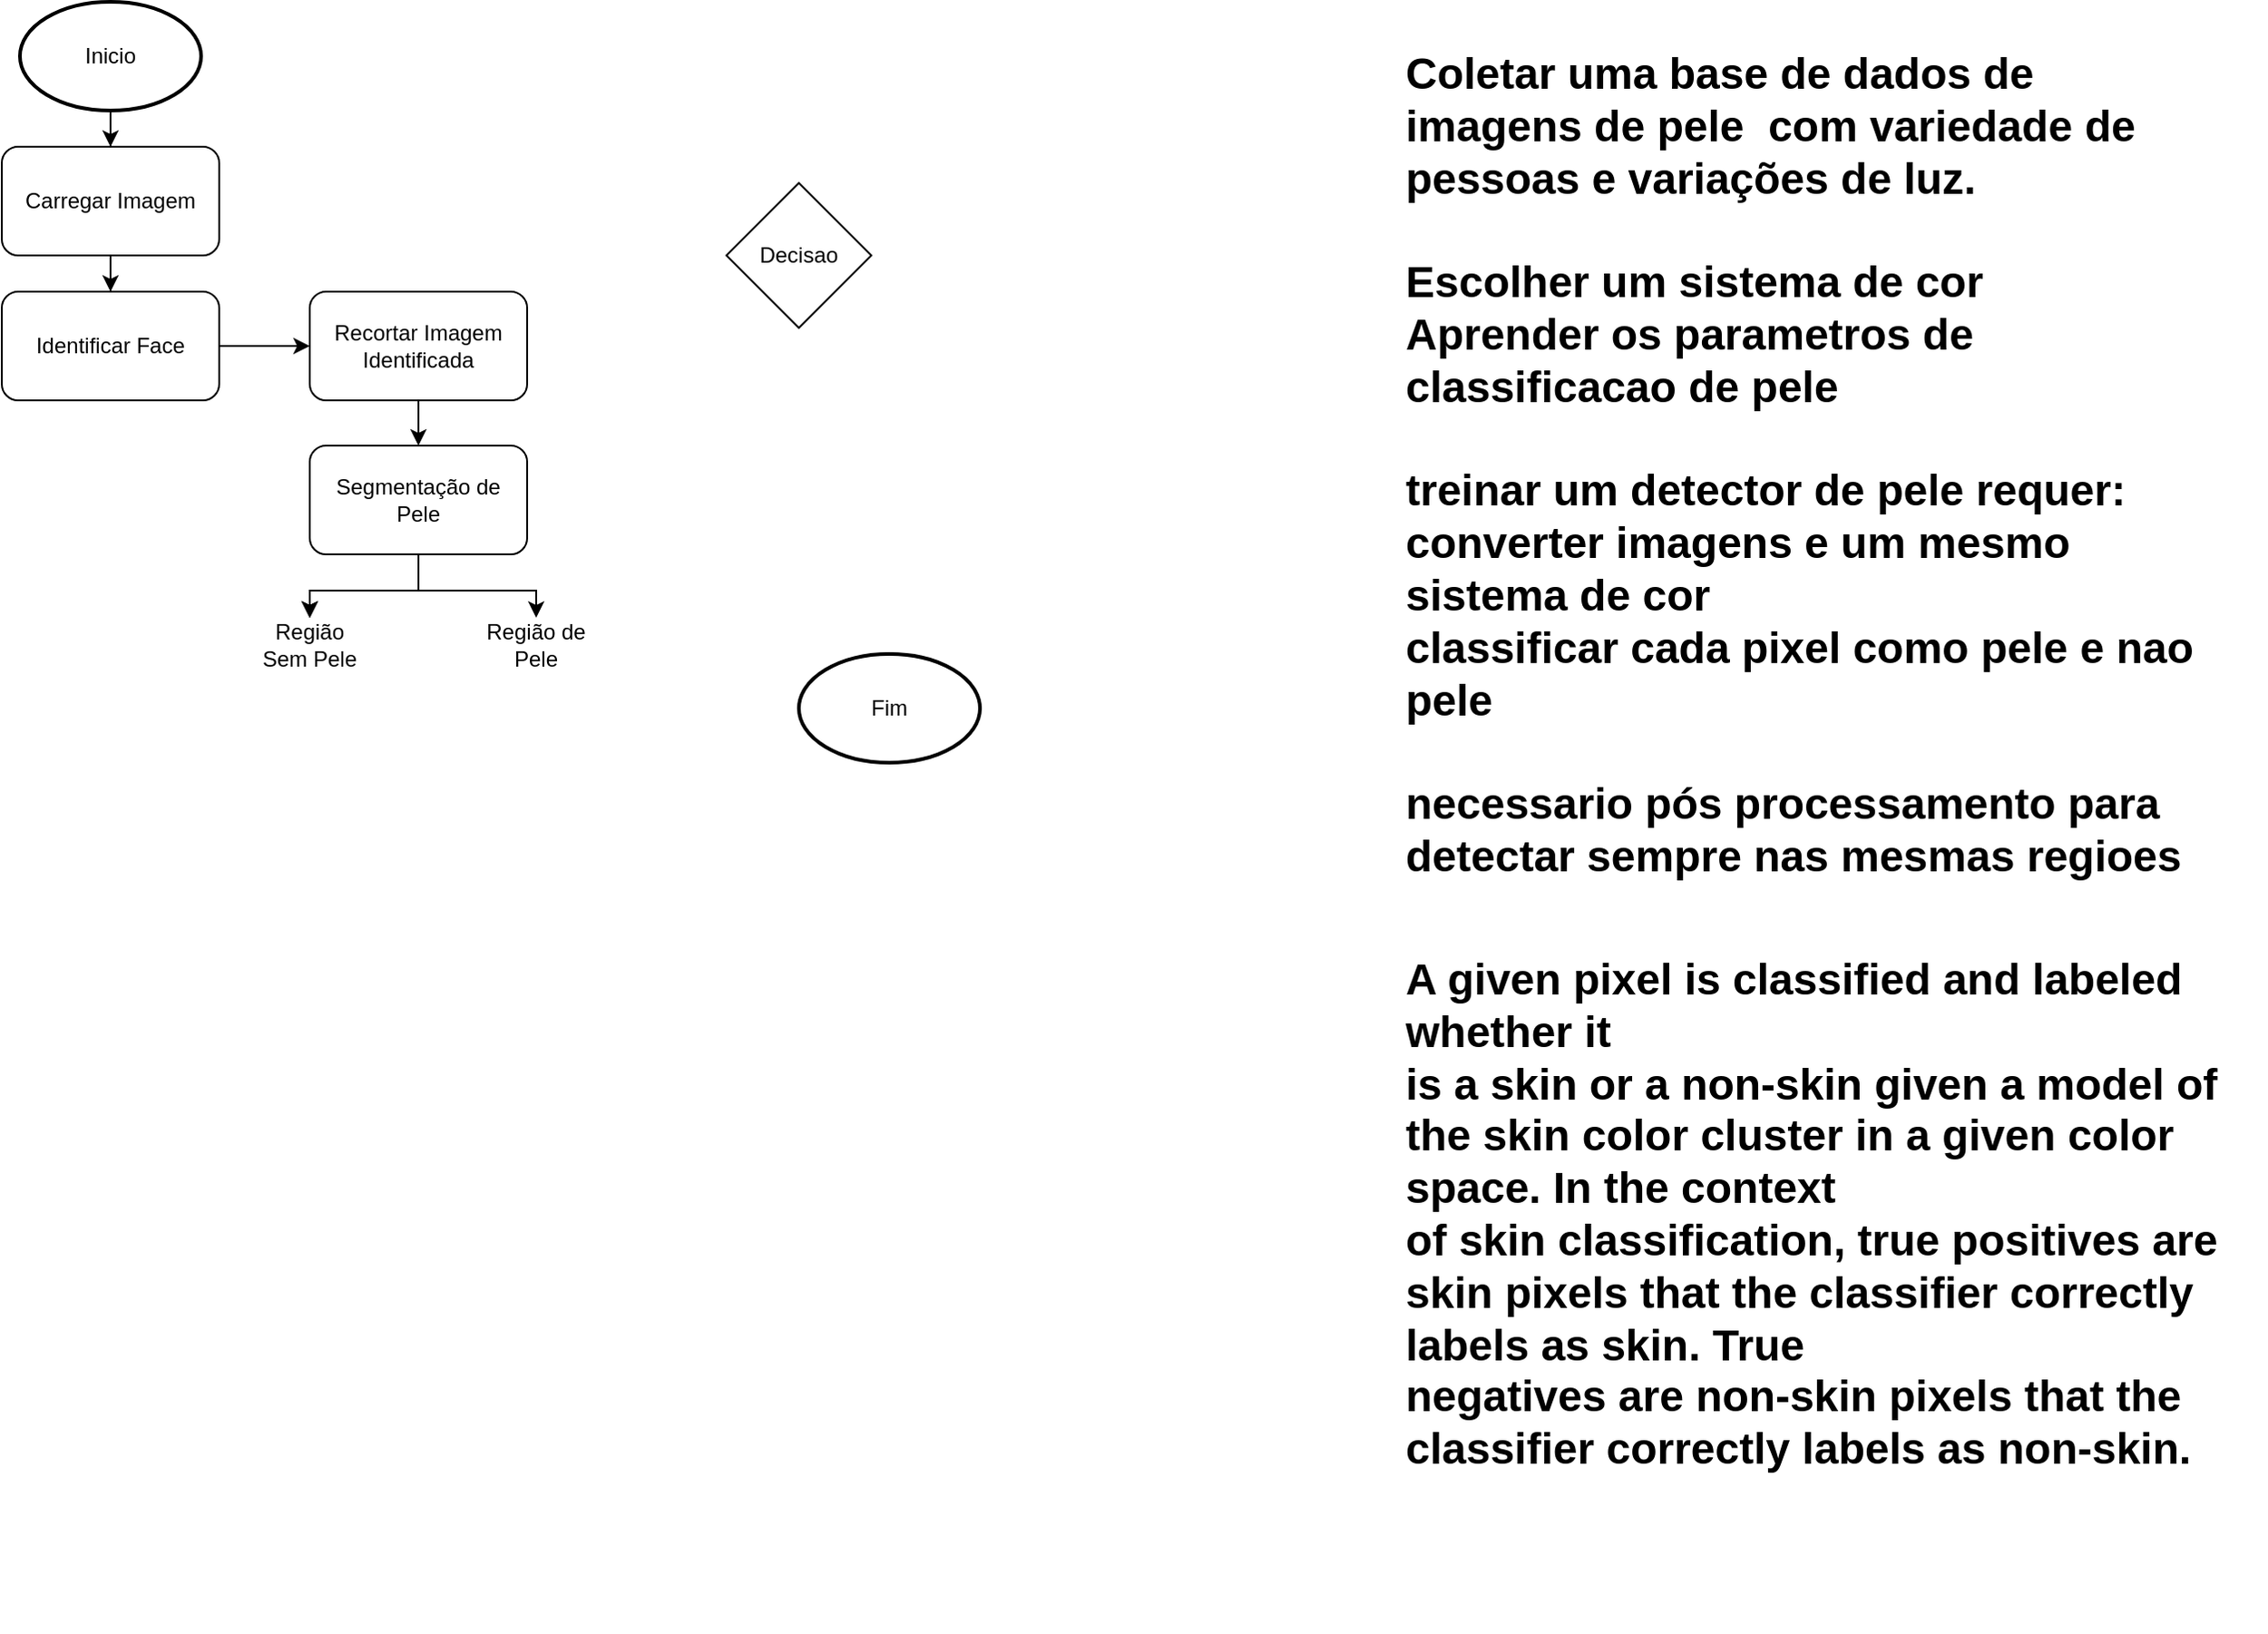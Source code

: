 <mxfile version="21.5.0" type="github">
  <diagram name="Page-1" id="Nu6TCX61glT7drE7bz35">
    <mxGraphModel dx="1674" dy="822" grid="1" gridSize="10" guides="1" tooltips="1" connect="1" arrows="1" fold="1" page="1" pageScale="1" pageWidth="850" pageHeight="1100" math="0" shadow="0">
      <root>
        <mxCell id="0" />
        <mxCell id="1" parent="0" />
        <mxCell id="I9uFl2cCiCg_D7ChLjlu-6" value="" style="edgeStyle=orthogonalEdgeStyle;rounded=0;orthogonalLoop=1;jettySize=auto;html=1;" parent="1" source="I9uFl2cCiCg_D7ChLjlu-1" target="I9uFl2cCiCg_D7ChLjlu-2" edge="1">
          <mxGeometry relative="1" as="geometry" />
        </mxCell>
        <mxCell id="I9uFl2cCiCg_D7ChLjlu-1" value="Inicio" style="strokeWidth=2;html=1;shape=mxgraph.flowchart.start_1;whiteSpace=wrap;" parent="1" vertex="1">
          <mxGeometry x="110" y="10" width="100" height="60" as="geometry" />
        </mxCell>
        <mxCell id="I9uFl2cCiCg_D7ChLjlu-7" value="" style="edgeStyle=orthogonalEdgeStyle;rounded=0;orthogonalLoop=1;jettySize=auto;html=1;" parent="1" source="I9uFl2cCiCg_D7ChLjlu-2" target="I9uFl2cCiCg_D7ChLjlu-5" edge="1">
          <mxGeometry relative="1" as="geometry" />
        </mxCell>
        <mxCell id="I9uFl2cCiCg_D7ChLjlu-2" value="Carregar Imagem" style="rounded=1;whiteSpace=wrap;html=1;" parent="1" vertex="1">
          <mxGeometry x="100" y="90" width="120" height="60" as="geometry" />
        </mxCell>
        <mxCell id="I9uFl2cCiCg_D7ChLjlu-3" value="Fim" style="strokeWidth=2;html=1;shape=mxgraph.flowchart.start_1;whiteSpace=wrap;" parent="1" vertex="1">
          <mxGeometry x="540" y="370" width="100" height="60" as="geometry" />
        </mxCell>
        <mxCell id="I9uFl2cCiCg_D7ChLjlu-4" value="Decisao" style="rhombus;whiteSpace=wrap;html=1;" parent="1" vertex="1">
          <mxGeometry x="500" y="110" width="80" height="80" as="geometry" />
        </mxCell>
        <mxCell id="6RIXZbodaoMGD_x6Mzrq-5" value="" style="edgeStyle=orthogonalEdgeStyle;rounded=0;orthogonalLoop=1;jettySize=auto;html=1;" parent="1" source="I9uFl2cCiCg_D7ChLjlu-5" target="6RIXZbodaoMGD_x6Mzrq-1" edge="1">
          <mxGeometry relative="1" as="geometry" />
        </mxCell>
        <mxCell id="I9uFl2cCiCg_D7ChLjlu-5" value="Identificar Face" style="rounded=1;whiteSpace=wrap;html=1;" parent="1" vertex="1">
          <mxGeometry x="100" y="170" width="120" height="60" as="geometry" />
        </mxCell>
        <mxCell id="6RIXZbodaoMGD_x6Mzrq-6" value="" style="edgeStyle=orthogonalEdgeStyle;rounded=0;orthogonalLoop=1;jettySize=auto;html=1;" parent="1" source="6RIXZbodaoMGD_x6Mzrq-1" target="6RIXZbodaoMGD_x6Mzrq-2" edge="1">
          <mxGeometry relative="1" as="geometry" />
        </mxCell>
        <mxCell id="6RIXZbodaoMGD_x6Mzrq-1" value="Recortar Imagem Identificada" style="rounded=1;whiteSpace=wrap;html=1;" parent="1" vertex="1">
          <mxGeometry x="270" y="170" width="120" height="60" as="geometry" />
        </mxCell>
        <mxCell id="6RIXZbodaoMGD_x6Mzrq-7" value="" style="edgeStyle=orthogonalEdgeStyle;rounded=0;orthogonalLoop=1;jettySize=auto;html=1;" parent="1" source="6RIXZbodaoMGD_x6Mzrq-2" target="6RIXZbodaoMGD_x6Mzrq-4" edge="1">
          <mxGeometry relative="1" as="geometry" />
        </mxCell>
        <mxCell id="6RIXZbodaoMGD_x6Mzrq-8" value="" style="edgeStyle=orthogonalEdgeStyle;rounded=0;orthogonalLoop=1;jettySize=auto;html=1;" parent="1" source="6RIXZbodaoMGD_x6Mzrq-2" target="6RIXZbodaoMGD_x6Mzrq-4" edge="1">
          <mxGeometry relative="1" as="geometry" />
        </mxCell>
        <mxCell id="6RIXZbodaoMGD_x6Mzrq-9" value="" style="edgeStyle=orthogonalEdgeStyle;rounded=0;orthogonalLoop=1;jettySize=auto;html=1;" parent="1" source="6RIXZbodaoMGD_x6Mzrq-2" target="6RIXZbodaoMGD_x6Mzrq-4" edge="1">
          <mxGeometry relative="1" as="geometry" />
        </mxCell>
        <mxCell id="6RIXZbodaoMGD_x6Mzrq-10" style="edgeStyle=orthogonalEdgeStyle;rounded=0;orthogonalLoop=1;jettySize=auto;html=1;" parent="1" source="6RIXZbodaoMGD_x6Mzrq-2" target="6RIXZbodaoMGD_x6Mzrq-3" edge="1">
          <mxGeometry relative="1" as="geometry" />
        </mxCell>
        <mxCell id="6RIXZbodaoMGD_x6Mzrq-2" value="Segmentação de Pele" style="rounded=1;whiteSpace=wrap;html=1;" parent="1" vertex="1">
          <mxGeometry x="270" y="255" width="120" height="60" as="geometry" />
        </mxCell>
        <mxCell id="6RIXZbodaoMGD_x6Mzrq-3" value="Região de Pele" style="text;html=1;strokeColor=none;fillColor=none;align=center;verticalAlign=middle;whiteSpace=wrap;rounded=0;" parent="1" vertex="1">
          <mxGeometry x="365" y="350" width="60" height="30" as="geometry" />
        </mxCell>
        <mxCell id="6RIXZbodaoMGD_x6Mzrq-4" value="Região Sem Pele" style="text;html=1;strokeColor=none;fillColor=none;align=center;verticalAlign=middle;whiteSpace=wrap;rounded=0;" parent="1" vertex="1">
          <mxGeometry x="240" y="350" width="60" height="30" as="geometry" />
        </mxCell>
        <mxCell id="JJ5FJ9lUz9bUR3wlZYiz-1" value="&lt;h1&gt;Coletar uma base de dados de imagens de pele&amp;nbsp; com variedade de pessoas e variações de luz.&lt;br&gt;&lt;br&gt;Escolher um sistema de cor&lt;br&gt;Aprender os parametros de classificacao de pele&lt;br&gt;&lt;br&gt;treinar um detector de pele requer:&lt;br&gt;converter imagens e um mesmo sistema de cor&amp;nbsp;&lt;br&gt;classificar cada pixel como pele e nao pele&amp;nbsp;&lt;br&gt;&lt;br&gt;necessario pós processamento para detectar sempre nas mesmas regioes&lt;br&gt;&lt;br&gt;&lt;br&gt;&lt;br&gt;&lt;/h1&gt;" style="text;html=1;strokeColor=none;fillColor=none;spacing=5;spacingTop=-20;whiteSpace=wrap;overflow=hidden;rounded=0;" vertex="1" parent="1">
          <mxGeometry x="870" y="30" width="450" height="480" as="geometry" />
        </mxCell>
        <mxCell id="JJ5FJ9lUz9bUR3wlZYiz-2" value="&lt;h1&gt;A given pixel is classified and labeled whether it&lt;br/&gt;is a skin or a non-skin given a model of the skin color cluster in a given color space. In the context&lt;br/&gt;of skin classification, true positives are skin pixels that the classifier correctly labels as skin. True&lt;br/&gt;negatives are non-skin pixels that the classifier correctly labels as non-skin.&lt;br&gt;&lt;/h1&gt;" style="text;html=1;strokeColor=none;fillColor=none;spacing=5;spacingTop=-20;whiteSpace=wrap;overflow=hidden;rounded=0;" vertex="1" parent="1">
          <mxGeometry x="870" y="530" width="480" height="380" as="geometry" />
        </mxCell>
      </root>
    </mxGraphModel>
  </diagram>
</mxfile>
